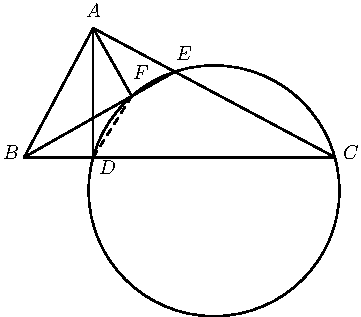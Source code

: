 import graph; size(6cm); real lsf=0.5; pen dps=linewidth(0.7)+fontsize(10); defaultpen(dps); pen ds=black; real xmin=-2.744963558606485,xmax=2.9988767898402267,ymin=-1.9288372348071579,ymax=3.8084312139273617; 
pair A=(-1.32935149916103,1.2474350343348983), B=(-1.9958856559853844,0.), C=(1.0052537854353185,0.), D=(-1.32935149916103,0.), F=(-0.9562091854084199,0.5909111544265061); 
draw(A--B,linewidth(0.8)); draw(B--C,linewidth(0.8)); draw(A--C,linewidth(0.8)); draw(A--D,linewidth(0.8)); draw(circle((-0.16204885686285575,-0.32384634812527985),1.2113925523588045),linewidth(0.8)); draw(B--(-0.5416344430842295,0.8265391084254168),linewidth(0.8)); draw(A--F,linewidth(0.8)); draw(F--D,linewidth(0.8)+linetype("4 4")); 
dot(A,linewidth(1.pt)+ds); label("$A$",(-1.424011716457985,1.337396922147087),NE*lsf); dot(B,linewidth(1.pt)+ds); label("$B$",(-2.225783481344139,-0.036130117698863595),NE*lsf); dot(C,linewidth(1.pt)+ds); label("$C$",(1.060166374746657,-0.036130117698863595),NE*lsf); dot(D,linewidth(1.pt)+ds); label("$D$",(-1.2925737222143532,-0.18728381107903996),NE*lsf); dot((-0.5416344430842295,0.8265391084254168),linewidth(1.pt)+ds); label("$E$",(-0.5499490547378332,0.9167953405674657),NE*lsf); dot(F,linewidth(1.pt)+ds); label("$F$",(-0.9639787366052736,0.7327821486263814),NE*lsf); 
clip((xmin,ymin)--(xmin,ymax)--(xmax,ymax)--(xmax,ymin)--cycle); 